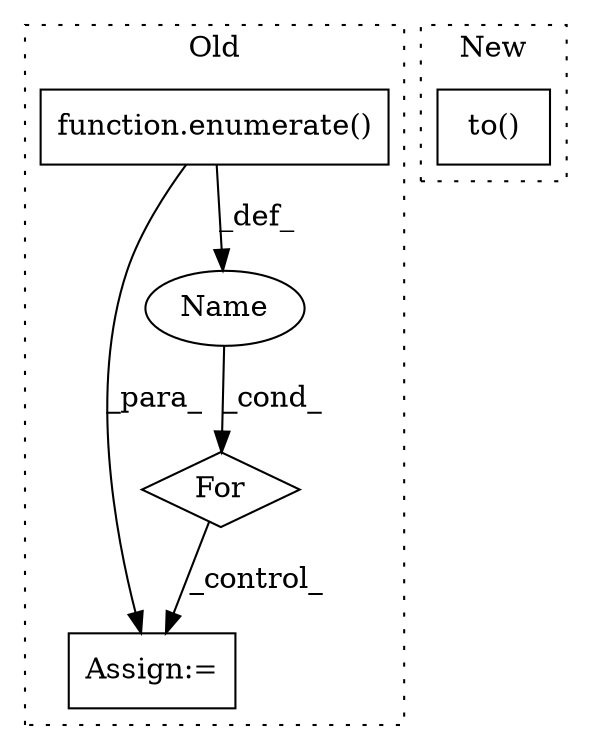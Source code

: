 digraph G {
subgraph cluster0 {
1 [label="function.enumerate()" a="75" s="734,753" l="10,1" shape="box"];
3 [label="For" a="107" s="718,754" l="4,10" shape="diamond"];
4 [label="Assign:=" a="68" s="809" l="3" shape="box"];
5 [label="Name" a="87" s="725" l="5" shape="ellipse"];
label = "Old";
style="dotted";
}
subgraph cluster1 {
2 [label="to()" a="75" s="715,760" l="40,1" shape="box"];
label = "New";
style="dotted";
}
1 -> 4 [label="_para_"];
1 -> 5 [label="_def_"];
3 -> 4 [label="_control_"];
5 -> 3 [label="_cond_"];
}
